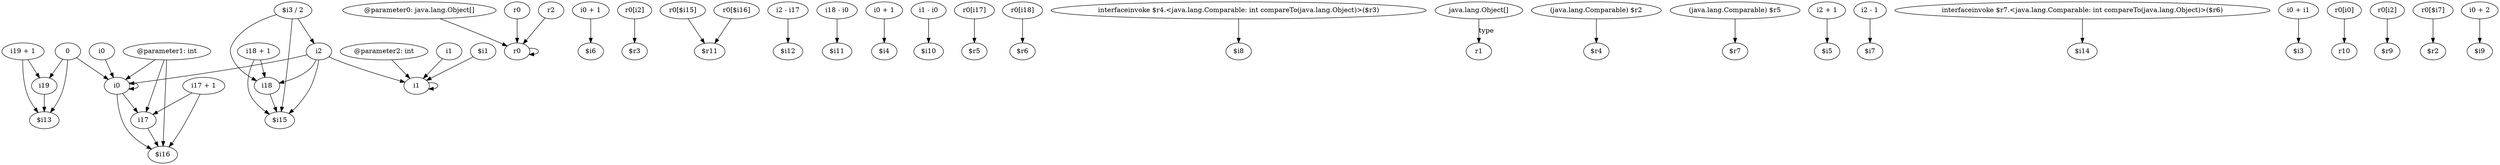 digraph g {
0[label="@parameter2: int"]
1[label="i1"]
0->1[label=""]
2[label="$i3 / 2"]
3[label="i2"]
2->3[label=""]
4[label="i19 + 1"]
5[label="$i13"]
4->5[label=""]
6[label="i0"]
7[label="i17"]
6->7[label=""]
8[label="i19"]
4->8[label=""]
9[label="i18"]
2->9[label=""]
10[label="@parameter0: java.lang.Object[]"]
11[label="r0"]
10->11[label=""]
12[label="i0 + 1"]
13[label="$i6"]
12->13[label=""]
14[label="r0[i2]"]
15[label="$r3"]
14->15[label=""]
16[label="r0[$i15]"]
17[label="$r11"]
16->17[label=""]
18[label="i2 - i17"]
19[label="$i12"]
18->19[label=""]
20[label="@parameter1: int"]
21[label="$i16"]
20->21[label=""]
22[label="i18 - i0"]
23[label="$i11"]
22->23[label=""]
3->9[label=""]
3->6[label=""]
11->11[label=""]
8->5[label=""]
24[label="$i15"]
2->24[label=""]
25[label="i0 + 1"]
26[label="$i4"]
25->26[label=""]
27[label="0"]
27->5[label=""]
28[label="r0[$i16]"]
28->17[label=""]
29[label="r0"]
29->11[label=""]
30[label="i1 - i0"]
31[label="$i10"]
30->31[label=""]
32[label="i1"]
32->1[label=""]
1->1[label=""]
33[label="r0[i17]"]
34[label="$r5"]
33->34[label=""]
35[label="r0[i18]"]
36[label="$r6"]
35->36[label=""]
37[label="$i1"]
37->1[label=""]
38[label="interfaceinvoke $r4.<java.lang.Comparable: int compareTo(java.lang.Object)>($r3)"]
39[label="$i8"]
38->39[label=""]
40[label="r2"]
40->11[label=""]
7->21[label=""]
6->21[label=""]
41[label="java.lang.Object[]"]
42[label="r1"]
41->42[label="type"]
20->7[label=""]
43[label="(java.lang.Comparable) $r2"]
44[label="$r4"]
43->44[label=""]
20->6[label=""]
45[label="(java.lang.Comparable) $r5"]
46[label="$r7"]
45->46[label=""]
6->6[label=""]
47[label="i2 + 1"]
48[label="$i5"]
47->48[label=""]
49[label="i18 + 1"]
49->9[label=""]
50[label="i2 - 1"]
51[label="$i7"]
50->51[label=""]
52[label="interfaceinvoke $r7.<java.lang.Comparable: int compareTo(java.lang.Object)>($r6)"]
53[label="$i14"]
52->53[label=""]
54[label="i0 + i1"]
55[label="$i3"]
54->55[label=""]
56[label="r0[i0]"]
57[label="r10"]
56->57[label=""]
27->8[label=""]
3->1[label=""]
49->24[label=""]
58[label="r0[i2]"]
59[label="$r9"]
58->59[label=""]
27->6[label=""]
60[label="i17 + 1"]
60->21[label=""]
61[label="r0[$i7]"]
62[label="$r2"]
61->62[label=""]
9->24[label=""]
63[label="i0 + 2"]
64[label="$i9"]
63->64[label=""]
65[label="i0"]
65->6[label=""]
60->7[label=""]
3->24[label=""]
}